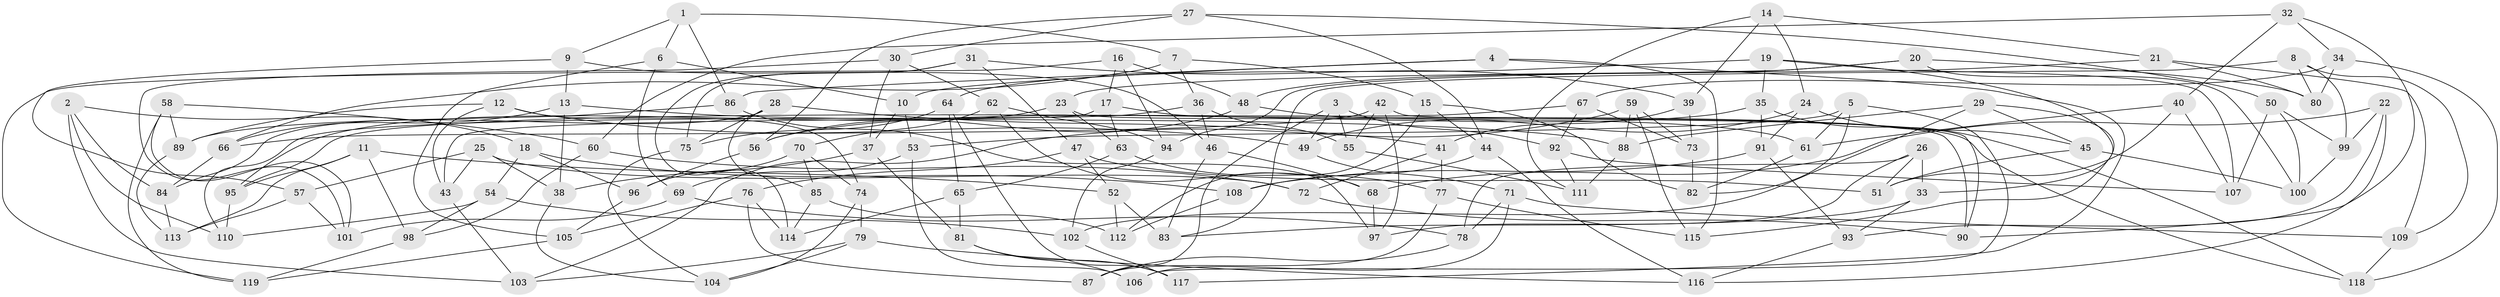 // Generated by graph-tools (version 1.1) at 2025/50/03/09/25 03:50:45]
// undirected, 119 vertices, 238 edges
graph export_dot {
graph [start="1"]
  node [color=gray90,style=filled];
  1;
  2;
  3;
  4;
  5;
  6;
  7;
  8;
  9;
  10;
  11;
  12;
  13;
  14;
  15;
  16;
  17;
  18;
  19;
  20;
  21;
  22;
  23;
  24;
  25;
  26;
  27;
  28;
  29;
  30;
  31;
  32;
  33;
  34;
  35;
  36;
  37;
  38;
  39;
  40;
  41;
  42;
  43;
  44;
  45;
  46;
  47;
  48;
  49;
  50;
  51;
  52;
  53;
  54;
  55;
  56;
  57;
  58;
  59;
  60;
  61;
  62;
  63;
  64;
  65;
  66;
  67;
  68;
  69;
  70;
  71;
  72;
  73;
  74;
  75;
  76;
  77;
  78;
  79;
  80;
  81;
  82;
  83;
  84;
  85;
  86;
  87;
  88;
  89;
  90;
  91;
  92;
  93;
  94;
  95;
  96;
  97;
  98;
  99;
  100;
  101;
  102;
  103;
  104;
  105;
  106;
  107;
  108;
  109;
  110;
  111;
  112;
  113;
  114;
  115;
  116;
  117;
  118;
  119;
  1 -- 86;
  1 -- 9;
  1 -- 7;
  1 -- 6;
  2 -- 84;
  2 -- 103;
  2 -- 18;
  2 -- 110;
  3 -- 87;
  3 -- 55;
  3 -- 92;
  3 -- 49;
  4 -- 10;
  4 -- 115;
  4 -- 86;
  4 -- 117;
  5 -- 82;
  5 -- 61;
  5 -- 106;
  5 -- 53;
  6 -- 10;
  6 -- 69;
  6 -- 105;
  7 -- 15;
  7 -- 36;
  7 -- 66;
  8 -- 83;
  8 -- 99;
  8 -- 109;
  8 -- 80;
  9 -- 57;
  9 -- 46;
  9 -- 13;
  10 -- 53;
  10 -- 37;
  11 -- 98;
  11 -- 95;
  11 -- 113;
  11 -- 52;
  12 -- 89;
  12 -- 74;
  12 -- 43;
  12 -- 49;
  13 -- 88;
  13 -- 38;
  13 -- 66;
  14 -- 39;
  14 -- 21;
  14 -- 24;
  14 -- 111;
  15 -- 44;
  15 -- 82;
  15 -- 112;
  16 -- 119;
  16 -- 48;
  16 -- 94;
  16 -- 17;
  17 -- 63;
  17 -- 118;
  17 -- 43;
  18 -- 108;
  18 -- 54;
  18 -- 96;
  19 -- 107;
  19 -- 64;
  19 -- 33;
  19 -- 35;
  20 -- 48;
  20 -- 94;
  20 -- 80;
  20 -- 100;
  21 -- 109;
  21 -- 80;
  21 -- 23;
  22 -- 99;
  22 -- 93;
  22 -- 116;
  22 -- 68;
  23 -- 90;
  23 -- 95;
  23 -- 63;
  24 -- 91;
  24 -- 45;
  24 -- 49;
  25 -- 72;
  25 -- 38;
  25 -- 57;
  25 -- 43;
  26 -- 97;
  26 -- 33;
  26 -- 51;
  26 -- 78;
  27 -- 50;
  27 -- 56;
  27 -- 30;
  27 -- 44;
  28 -- 41;
  28 -- 85;
  28 -- 75;
  28 -- 84;
  29 -- 45;
  29 -- 102;
  29 -- 115;
  29 -- 88;
  30 -- 37;
  30 -- 101;
  30 -- 62;
  31 -- 114;
  31 -- 47;
  31 -- 39;
  31 -- 75;
  32 -- 90;
  32 -- 60;
  32 -- 40;
  32 -- 34;
  33 -- 83;
  33 -- 93;
  34 -- 118;
  34 -- 67;
  34 -- 80;
  35 -- 118;
  35 -- 56;
  35 -- 91;
  36 -- 46;
  36 -- 110;
  36 -- 55;
  37 -- 81;
  37 -- 38;
  38 -- 104;
  39 -- 73;
  39 -- 41;
  40 -- 61;
  40 -- 107;
  40 -- 51;
  41 -- 77;
  41 -- 72;
  42 -- 97;
  42 -- 66;
  42 -- 55;
  42 -- 90;
  43 -- 103;
  44 -- 108;
  44 -- 116;
  45 -- 51;
  45 -- 100;
  46 -- 83;
  46 -- 68;
  47 -- 76;
  47 -- 52;
  47 -- 51;
  48 -- 61;
  48 -- 56;
  49 -- 71;
  50 -- 100;
  50 -- 99;
  50 -- 107;
  52 -- 83;
  52 -- 112;
  53 -- 106;
  53 -- 69;
  54 -- 102;
  54 -- 110;
  54 -- 98;
  55 -- 111;
  56 -- 96;
  57 -- 101;
  57 -- 113;
  58 -- 101;
  58 -- 119;
  58 -- 60;
  58 -- 89;
  59 -- 115;
  59 -- 103;
  59 -- 88;
  59 -- 73;
  60 -- 98;
  60 -- 72;
  61 -- 82;
  62 -- 68;
  62 -- 94;
  62 -- 70;
  63 -- 77;
  63 -- 65;
  64 -- 75;
  64 -- 65;
  64 -- 117;
  65 -- 81;
  65 -- 114;
  66 -- 84;
  67 -- 92;
  67 -- 95;
  67 -- 73;
  68 -- 97;
  69 -- 78;
  69 -- 101;
  70 -- 74;
  70 -- 96;
  70 -- 85;
  71 -- 78;
  71 -- 106;
  71 -- 109;
  72 -- 90;
  73 -- 82;
  74 -- 104;
  74 -- 79;
  75 -- 104;
  76 -- 114;
  76 -- 87;
  76 -- 105;
  77 -- 87;
  77 -- 115;
  78 -- 87;
  79 -- 103;
  79 -- 116;
  79 -- 104;
  81 -- 117;
  81 -- 106;
  84 -- 113;
  85 -- 114;
  85 -- 112;
  86 -- 97;
  86 -- 89;
  88 -- 111;
  89 -- 113;
  91 -- 108;
  91 -- 93;
  92 -- 107;
  92 -- 111;
  93 -- 116;
  94 -- 102;
  95 -- 110;
  96 -- 105;
  98 -- 119;
  99 -- 100;
  102 -- 117;
  105 -- 119;
  108 -- 112;
  109 -- 118;
}
